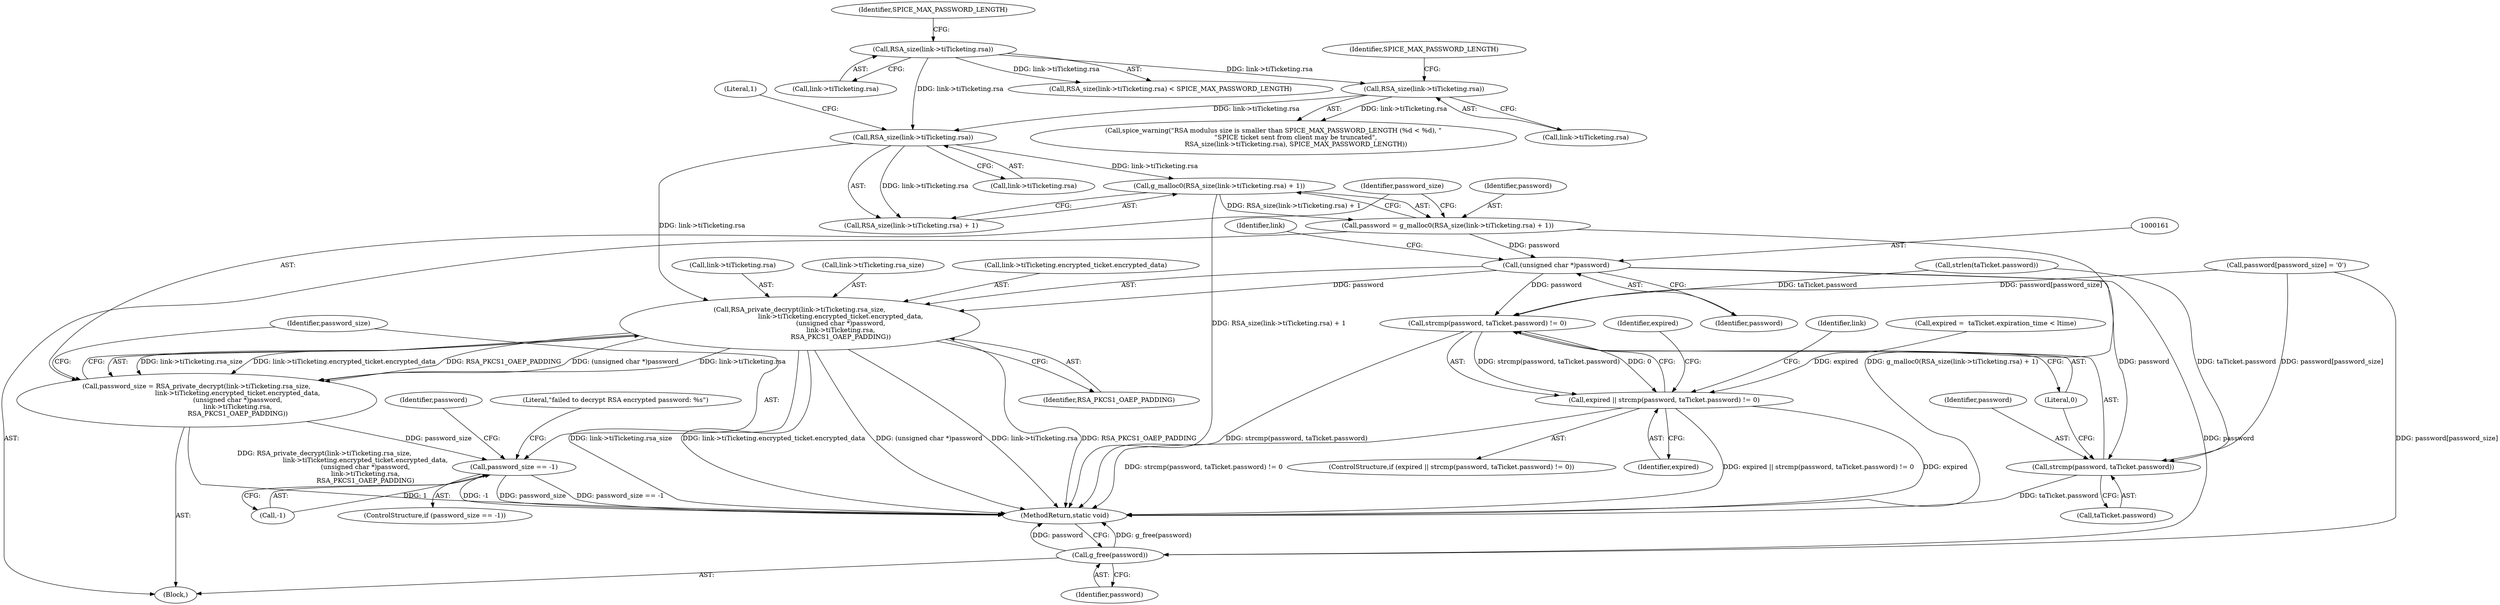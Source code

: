 digraph "0_spice_8af619009660b24e0b41ad26b30289eea288fcc2@API" {
"1000136" [label="(Call,g_malloc0(RSA_size(link->tiTicketing.rsa) + 1))"];
"1000138" [label="(Call,RSA_size(link->tiTicketing.rsa))"];
"1000117" [label="(Call,RSA_size(link->tiTicketing.rsa))"];
"1000127" [label="(Call,RSA_size(link->tiTicketing.rsa))"];
"1000134" [label="(Call,password = g_malloc0(RSA_size(link->tiTicketing.rsa) + 1))"];
"1000160" [label="(Call,(unsigned char *)password)"];
"1000147" [label="(Call,RSA_private_decrypt(link->tiTicketing.rsa_size,\n                                        link->tiTicketing.encrypted_ticket.encrypted_data,\n                                        (unsigned char *)password,\n                                        link->tiTicketing.rsa,\n                                        RSA_PKCS1_OAEP_PADDING))"];
"1000145" [label="(Call,password_size = RSA_private_decrypt(link->tiTicketing.rsa_size,\n                                        link->tiTicketing.encrypted_ticket.encrypted_data,\n                                        (unsigned char *)password,\n                                        link->tiTicketing.rsa,\n                                        RSA_PKCS1_OAEP_PADDING))"];
"1000170" [label="(Call,password_size == -1)"];
"1000216" [label="(Call,strcmp(password, taTicket.password) != 0)"];
"1000214" [label="(Call,expired || strcmp(password, taTicket.password) != 0)"];
"1000217" [label="(Call,strcmp(password, taTicket.password))"];
"1000244" [label="(Call,g_free(password))"];
"1000139" [label="(Call,link->tiTicketing.rsa)"];
"1000128" [label="(Call,link->tiTicketing.rsa)"];
"1000246" [label="(MethodReturn,static void)"];
"1000137" [label="(Call,RSA_size(link->tiTicketing.rsa) + 1)"];
"1000215" [label="(Identifier,expired)"];
"1000222" [label="(Literal,0)"];
"1000225" [label="(Identifier,expired)"];
"1000117" [label="(Call,RSA_size(link->tiTicketing.rsa))"];
"1000204" [label="(Call,strlen(taTicket.password))"];
"1000171" [label="(Identifier,password_size)"];
"1000213" [label="(ControlStructure,if (expired || strcmp(password, taTicket.password) != 0))"];
"1000165" [label="(Identifier,link)"];
"1000219" [label="(Call,taTicket.password)"];
"1000118" [label="(Call,link->tiTicketing.rsa)"];
"1000136" [label="(Call,g_malloc0(RSA_size(link->tiTicketing.rsa) + 1))"];
"1000138" [label="(Call,RSA_size(link->tiTicketing.rsa))"];
"1000160" [label="(Call,(unsigned char *)password)"];
"1000135" [label="(Identifier,password)"];
"1000147" [label="(Call,RSA_private_decrypt(link->tiTicketing.rsa_size,\n                                        link->tiTicketing.encrypted_ticket.encrypted_data,\n                                        (unsigned char *)password,\n                                        link->tiTicketing.rsa,\n                                        RSA_PKCS1_OAEP_PADDING))"];
"1000216" [label="(Call,strcmp(password, taTicket.password) != 0)"];
"1000148" [label="(Call,link->tiTicketing.rsa_size)"];
"1000169" [label="(ControlStructure,if (password_size == -1))"];
"1000214" [label="(Call,expired || strcmp(password, taTicket.password) != 0)"];
"1000146" [label="(Identifier,password_size)"];
"1000183" [label="(Identifier,password)"];
"1000245" [label="(Identifier,password)"];
"1000217" [label="(Call,strcmp(password, taTicket.password))"];
"1000133" [label="(Identifier,SPICE_MAX_PASSWORD_LENGTH)"];
"1000153" [label="(Call,link->tiTicketing.encrypted_ticket.encrypted_data)"];
"1000125" [label="(Call,spice_warning(\"RSA modulus size is smaller than SPICE_MAX_PASSWORD_LENGTH (%d < %d), \"\n                      \"SPICE ticket sent from client may be truncated\",\n                      RSA_size(link->tiTicketing.rsa), SPICE_MAX_PASSWORD_LENGTH))"];
"1000127" [label="(Call,RSA_size(link->tiTicketing.rsa))"];
"1000162" [label="(Identifier,password)"];
"1000168" [label="(Identifier,RSA_PKCS1_OAEP_PADDING)"];
"1000163" [label="(Call,link->tiTicketing.rsa)"];
"1000235" [label="(Identifier,link)"];
"1000102" [label="(Block,)"];
"1000116" [label="(Call,RSA_size(link->tiTicketing.rsa) < SPICE_MAX_PASSWORD_LENGTH)"];
"1000244" [label="(Call,g_free(password))"];
"1000195" [label="(Call,expired =  taTicket.expiration_time < ltime)"];
"1000176" [label="(Literal,\"failed to decrypt RSA encrypted password: %s\")"];
"1000134" [label="(Call,password = g_malloc0(RSA_size(link->tiTicketing.rsa) + 1))"];
"1000170" [label="(Call,password_size == -1)"];
"1000145" [label="(Call,password_size = RSA_private_decrypt(link->tiTicketing.rsa_size,\n                                        link->tiTicketing.encrypted_ticket.encrypted_data,\n                                        (unsigned char *)password,\n                                        link->tiTicketing.rsa,\n                                        RSA_PKCS1_OAEP_PADDING))"];
"1000218" [label="(Identifier,password)"];
"1000172" [label="(Call,-1)"];
"1000123" [label="(Identifier,SPICE_MAX_PASSWORD_LENGTH)"];
"1000181" [label="(Call,password[password_size] = '\0')"];
"1000144" [label="(Literal,1)"];
"1000136" -> "1000134"  [label="AST: "];
"1000136" -> "1000137"  [label="CFG: "];
"1000137" -> "1000136"  [label="AST: "];
"1000134" -> "1000136"  [label="CFG: "];
"1000136" -> "1000246"  [label="DDG: RSA_size(link->tiTicketing.rsa) + 1"];
"1000136" -> "1000134"  [label="DDG: RSA_size(link->tiTicketing.rsa) + 1"];
"1000138" -> "1000136"  [label="DDG: link->tiTicketing.rsa"];
"1000138" -> "1000137"  [label="AST: "];
"1000138" -> "1000139"  [label="CFG: "];
"1000139" -> "1000138"  [label="AST: "];
"1000144" -> "1000138"  [label="CFG: "];
"1000138" -> "1000137"  [label="DDG: link->tiTicketing.rsa"];
"1000117" -> "1000138"  [label="DDG: link->tiTicketing.rsa"];
"1000127" -> "1000138"  [label="DDG: link->tiTicketing.rsa"];
"1000138" -> "1000147"  [label="DDG: link->tiTicketing.rsa"];
"1000117" -> "1000116"  [label="AST: "];
"1000117" -> "1000118"  [label="CFG: "];
"1000118" -> "1000117"  [label="AST: "];
"1000123" -> "1000117"  [label="CFG: "];
"1000117" -> "1000116"  [label="DDG: link->tiTicketing.rsa"];
"1000117" -> "1000127"  [label="DDG: link->tiTicketing.rsa"];
"1000127" -> "1000125"  [label="AST: "];
"1000127" -> "1000128"  [label="CFG: "];
"1000128" -> "1000127"  [label="AST: "];
"1000133" -> "1000127"  [label="CFG: "];
"1000127" -> "1000125"  [label="DDG: link->tiTicketing.rsa"];
"1000134" -> "1000102"  [label="AST: "];
"1000135" -> "1000134"  [label="AST: "];
"1000146" -> "1000134"  [label="CFG: "];
"1000134" -> "1000246"  [label="DDG: g_malloc0(RSA_size(link->tiTicketing.rsa) + 1)"];
"1000134" -> "1000160"  [label="DDG: password"];
"1000160" -> "1000147"  [label="AST: "];
"1000160" -> "1000162"  [label="CFG: "];
"1000161" -> "1000160"  [label="AST: "];
"1000162" -> "1000160"  [label="AST: "];
"1000165" -> "1000160"  [label="CFG: "];
"1000160" -> "1000147"  [label="DDG: password"];
"1000160" -> "1000216"  [label="DDG: password"];
"1000160" -> "1000217"  [label="DDG: password"];
"1000160" -> "1000244"  [label="DDG: password"];
"1000147" -> "1000145"  [label="AST: "];
"1000147" -> "1000168"  [label="CFG: "];
"1000148" -> "1000147"  [label="AST: "];
"1000153" -> "1000147"  [label="AST: "];
"1000163" -> "1000147"  [label="AST: "];
"1000168" -> "1000147"  [label="AST: "];
"1000145" -> "1000147"  [label="CFG: "];
"1000147" -> "1000246"  [label="DDG: RSA_PKCS1_OAEP_PADDING"];
"1000147" -> "1000246"  [label="DDG: link->tiTicketing.rsa_size"];
"1000147" -> "1000246"  [label="DDG: link->tiTicketing.encrypted_ticket.encrypted_data"];
"1000147" -> "1000246"  [label="DDG: (unsigned char *)password"];
"1000147" -> "1000246"  [label="DDG: link->tiTicketing.rsa"];
"1000147" -> "1000145"  [label="DDG: link->tiTicketing.rsa_size"];
"1000147" -> "1000145"  [label="DDG: link->tiTicketing.encrypted_ticket.encrypted_data"];
"1000147" -> "1000145"  [label="DDG: RSA_PKCS1_OAEP_PADDING"];
"1000147" -> "1000145"  [label="DDG: (unsigned char *)password"];
"1000147" -> "1000145"  [label="DDG: link->tiTicketing.rsa"];
"1000145" -> "1000102"  [label="AST: "];
"1000146" -> "1000145"  [label="AST: "];
"1000171" -> "1000145"  [label="CFG: "];
"1000145" -> "1000246"  [label="DDG: RSA_private_decrypt(link->tiTicketing.rsa_size,\n                                        link->tiTicketing.encrypted_ticket.encrypted_data,\n                                        (unsigned char *)password,\n                                        link->tiTicketing.rsa,\n                                        RSA_PKCS1_OAEP_PADDING)"];
"1000145" -> "1000170"  [label="DDG: password_size"];
"1000170" -> "1000169"  [label="AST: "];
"1000170" -> "1000172"  [label="CFG: "];
"1000171" -> "1000170"  [label="AST: "];
"1000172" -> "1000170"  [label="AST: "];
"1000176" -> "1000170"  [label="CFG: "];
"1000183" -> "1000170"  [label="CFG: "];
"1000170" -> "1000246"  [label="DDG: -1"];
"1000170" -> "1000246"  [label="DDG: password_size"];
"1000170" -> "1000246"  [label="DDG: password_size == -1"];
"1000172" -> "1000170"  [label="DDG: 1"];
"1000216" -> "1000214"  [label="AST: "];
"1000216" -> "1000222"  [label="CFG: "];
"1000217" -> "1000216"  [label="AST: "];
"1000222" -> "1000216"  [label="AST: "];
"1000214" -> "1000216"  [label="CFG: "];
"1000216" -> "1000246"  [label="DDG: strcmp(password, taTicket.password)"];
"1000216" -> "1000214"  [label="DDG: strcmp(password, taTicket.password)"];
"1000216" -> "1000214"  [label="DDG: 0"];
"1000181" -> "1000216"  [label="DDG: password[password_size]"];
"1000204" -> "1000216"  [label="DDG: taTicket.password"];
"1000214" -> "1000213"  [label="AST: "];
"1000214" -> "1000215"  [label="CFG: "];
"1000215" -> "1000214"  [label="AST: "];
"1000225" -> "1000214"  [label="CFG: "];
"1000235" -> "1000214"  [label="CFG: "];
"1000214" -> "1000246"  [label="DDG: strcmp(password, taTicket.password) != 0"];
"1000214" -> "1000246"  [label="DDG: expired || strcmp(password, taTicket.password) != 0"];
"1000214" -> "1000246"  [label="DDG: expired"];
"1000195" -> "1000214"  [label="DDG: expired"];
"1000217" -> "1000219"  [label="CFG: "];
"1000218" -> "1000217"  [label="AST: "];
"1000219" -> "1000217"  [label="AST: "];
"1000222" -> "1000217"  [label="CFG: "];
"1000217" -> "1000246"  [label="DDG: taTicket.password"];
"1000181" -> "1000217"  [label="DDG: password[password_size]"];
"1000204" -> "1000217"  [label="DDG: taTicket.password"];
"1000244" -> "1000102"  [label="AST: "];
"1000244" -> "1000245"  [label="CFG: "];
"1000245" -> "1000244"  [label="AST: "];
"1000246" -> "1000244"  [label="CFG: "];
"1000244" -> "1000246"  [label="DDG: g_free(password)"];
"1000244" -> "1000246"  [label="DDG: password"];
"1000181" -> "1000244"  [label="DDG: password[password_size]"];
}
